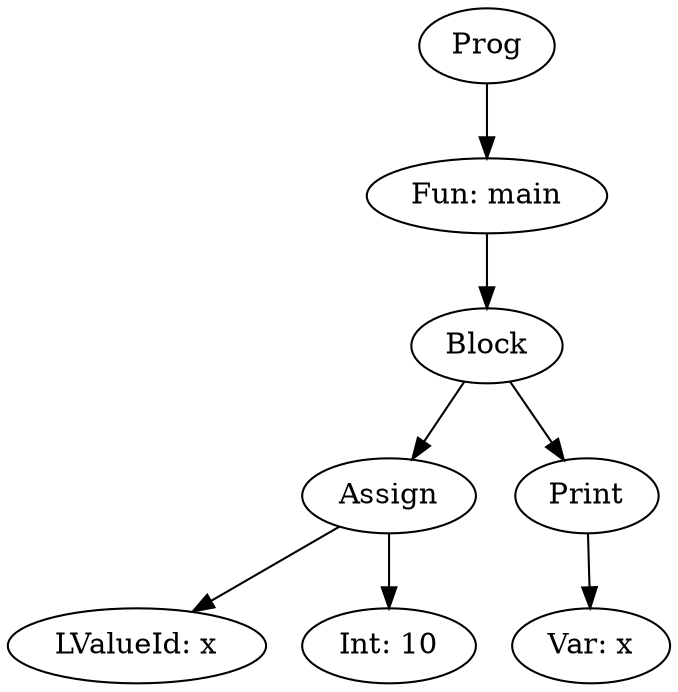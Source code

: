 digraph AST {
"Prog385242642" [label="Prog"];
"Fun2001112025" [label="Fun: main"];
"Prog385242642" -> "Fun2001112025";
"CmdBlock314265080" [label="Block"];
"Fun2001112025" -> "CmdBlock314265080";
"CmdAssign1288141870" [label="Assign"];
"CmdBlock314265080" -> "CmdAssign1288141870";
"LValueId2054881392" [label="LValueId: x"];
"CmdAssign1288141870" -> "LValueId2054881392";
"ExpInt966808741" [label="Int: 10"];
"CmdAssign1288141870" -> "ExpInt966808741";
"CmdPrint48612937" [label="Print"];
"CmdBlock314265080" -> "CmdPrint48612937";
"ExpVar325333723" [label="Var: x"];
"CmdPrint48612937" -> "ExpVar325333723";
}
